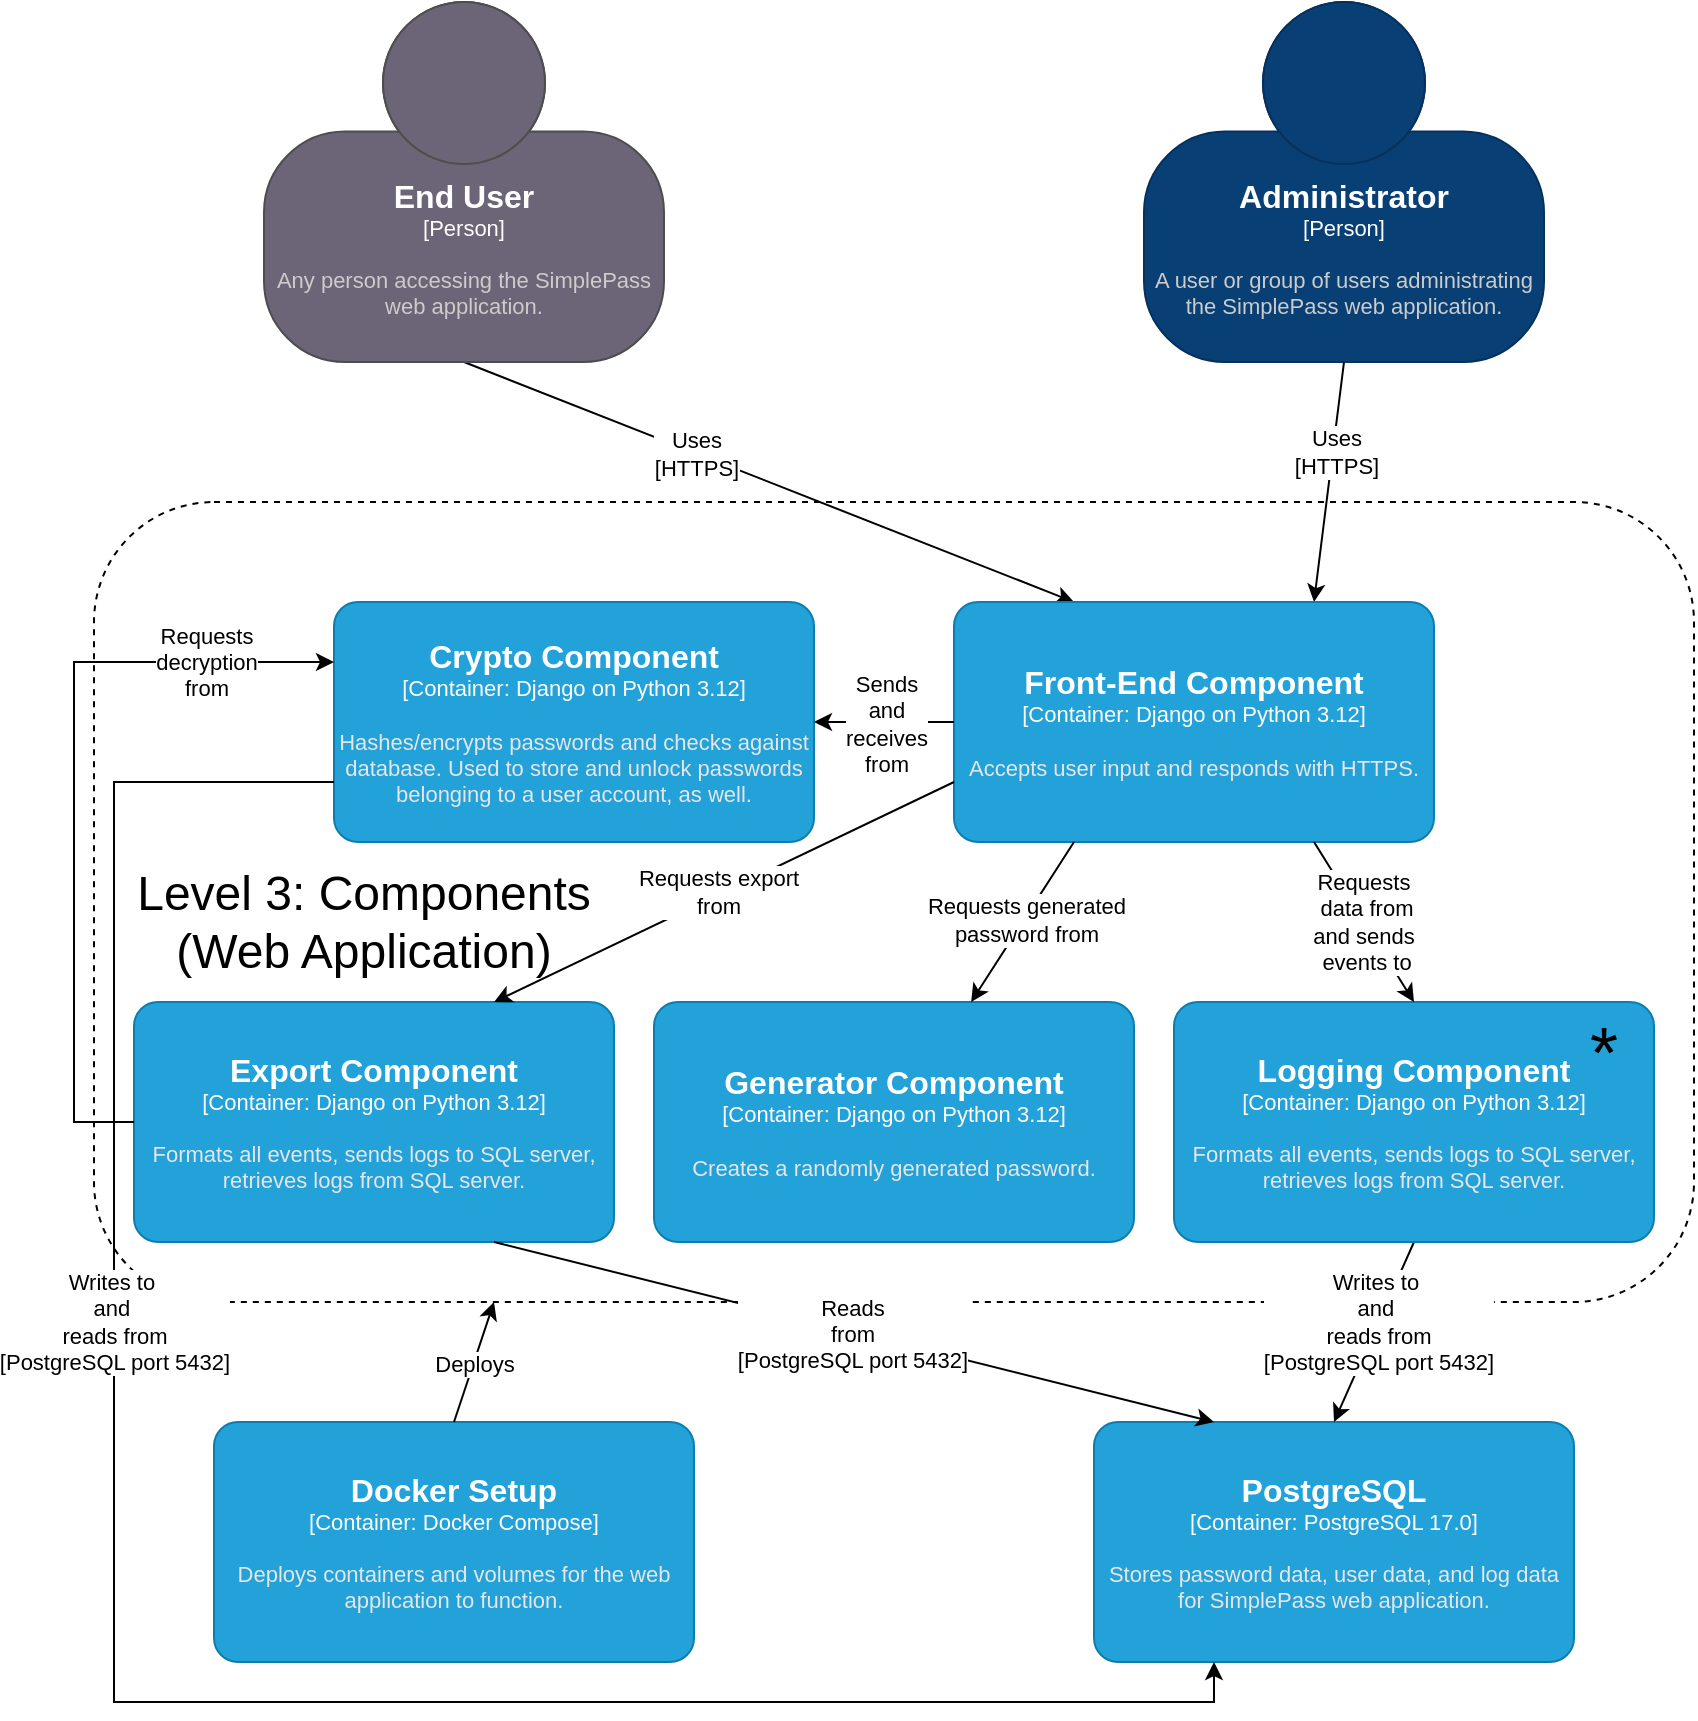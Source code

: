 <mxfile version="24.8.0">
  <diagram name="Page-1" id="7F-sC970J-qzRbGkCHU4">
    <mxGraphModel dx="2412" dy="818" grid="1" gridSize="10" guides="1" tooltips="1" connect="1" arrows="1" fold="1" page="1" pageScale="1" pageWidth="850" pageHeight="1100" math="0" shadow="0">
      <root>
        <mxCell id="0" />
        <mxCell id="1" parent="0" />
        <mxCell id="mfzZL3rOaDWxmd5_b0Gq-16" value="" style="rounded=1;whiteSpace=wrap;html=1;dotted=1;dashed=1;" parent="1" vertex="1">
          <mxGeometry x="20" y="300" width="800" height="400" as="geometry" />
        </mxCell>
        <object placeholders="1" c4Name="Administrator" c4Type="Person" c4Description="A user or group of users administrating the SimplePass web application. " label="&lt;font style=&quot;font-size: 16px&quot;&gt;&lt;b&gt;%c4Name%&lt;/b&gt;&lt;/font&gt;&lt;div&gt;[%c4Type%]&lt;/div&gt;&lt;br&gt;&lt;div&gt;&lt;font style=&quot;font-size: 11px&quot;&gt;&lt;font color=&quot;#cccccc&quot;&gt;%c4Description%&lt;/font&gt;&lt;/div&gt;" id="YkVNzX3B_mR5LUlFIM-c-4">
          <mxCell style="html=1;fontSize=11;dashed=0;whiteSpace=wrap;fillColor=#083F75;strokeColor=#06315C;fontColor=#ffffff;shape=mxgraph.c4.person2;align=center;metaEdit=1;points=[[0.5,0,0],[1,0.5,0],[1,0.75,0],[0.75,1,0],[0.5,1,0],[0.25,1,0],[0,0.75,0],[0,0.5,0]];resizable=0;" parent="1" vertex="1">
            <mxGeometry x="545" y="50" width="200" height="180" as="geometry" />
          </mxCell>
        </object>
        <mxCell id="YkVNzX3B_mR5LUlFIM-c-5" value="" style="endArrow=classic;html=1;rounded=0;exitX=0.5;exitY=1;exitDx=0;exitDy=0;exitPerimeter=0;entryX=0.25;entryY=0;entryDx=0;entryDy=0;entryPerimeter=0;" parent="1" source="rNSkfH_2zcLAFti8pb-L-14" target="mfzZL3rOaDWxmd5_b0Gq-14" edge="1">
          <mxGeometry width="50" height="50" relative="1" as="geometry">
            <mxPoint x="210" y="250" as="sourcePoint" />
            <mxPoint x="360" y="270" as="targetPoint" />
          </mxGeometry>
        </mxCell>
        <mxCell id="YkVNzX3B_mR5LUlFIM-c-8" value="Uses&lt;div&gt;[HTTPS]&lt;/div&gt;" style="edgeLabel;html=1;align=center;verticalAlign=middle;resizable=0;points=[];" parent="YkVNzX3B_mR5LUlFIM-c-5" vertex="1" connectable="0">
          <mxGeometry x="-0.241" relative="1" as="geometry">
            <mxPoint as="offset" />
          </mxGeometry>
        </mxCell>
        <mxCell id="YkVNzX3B_mR5LUlFIM-c-7" value="" style="endArrow=classic;html=1;rounded=0;exitX=0.5;exitY=1;exitDx=0;exitDy=0;exitPerimeter=0;entryX=0.75;entryY=0;entryDx=0;entryDy=0;entryPerimeter=0;" parent="1" source="YkVNzX3B_mR5LUlFIM-c-4" target="mfzZL3rOaDWxmd5_b0Gq-14" edge="1">
          <mxGeometry width="50" height="50" relative="1" as="geometry">
            <mxPoint x="660" y="350" as="sourcePoint" />
            <mxPoint x="470" y="270" as="targetPoint" />
          </mxGeometry>
        </mxCell>
        <mxCell id="YkVNzX3B_mR5LUlFIM-c-9" value="Uses&lt;div&gt;[HTTPS]&lt;/div&gt;" style="edgeLabel;html=1;align=center;verticalAlign=middle;resizable=0;points=[];" parent="YkVNzX3B_mR5LUlFIM-c-7" vertex="1" connectable="0">
          <mxGeometry x="-0.265" y="1" relative="1" as="geometry">
            <mxPoint as="offset" />
          </mxGeometry>
        </mxCell>
        <object placeholders="1" c4Name="End User" c4Type="Person" c4Description="Any person accessing the SimplePass web application. " label="&lt;font style=&quot;font-size: 16px&quot;&gt;&lt;b&gt;%c4Name%&lt;/b&gt;&lt;/font&gt;&lt;div&gt;[%c4Type%]&lt;/div&gt;&lt;br&gt;&lt;div&gt;&lt;font style=&quot;font-size: 11px&quot;&gt;&lt;font color=&quot;#cccccc&quot;&gt;%c4Description%&lt;/font&gt;&lt;/div&gt;" id="rNSkfH_2zcLAFti8pb-L-14">
          <mxCell style="html=1;fontSize=11;dashed=0;whiteSpace=wrap;fillColor=#6C6477;strokeColor=#4D4D4D;fontColor=#ffffff;shape=mxgraph.c4.person2;align=center;metaEdit=1;points=[[0.5,0,0],[1,0.5,0],[1,0.75,0],[0.75,1,0],[0.5,1,0],[0.25,1,0],[0,0.75,0],[0,0.5,0]];resizable=0;" parent="1" vertex="1">
            <mxGeometry x="105" y="50" width="200" height="180" as="geometry" />
          </mxCell>
        </object>
        <object placeholders="1" c4Name="Front-End Component" c4Type="Container" c4Technology="Django on Python 3.12" c4Description="Accepts user input and responds with HTTPS." label="&lt;font style=&quot;font-size: 16px&quot;&gt;&lt;b&gt;%c4Name%&lt;/b&gt;&lt;/font&gt;&lt;div&gt;[%c4Type%: %c4Technology%]&lt;/div&gt;&lt;br&gt;&lt;div&gt;&lt;font style=&quot;font-size: 11px&quot;&gt;&lt;font color=&quot;#E6E6E6&quot;&gt;%c4Description%&lt;/font&gt;&lt;/div&gt;" id="mfzZL3rOaDWxmd5_b0Gq-14">
          <mxCell style="rounded=1;whiteSpace=wrap;html=1;fontSize=11;labelBackgroundColor=none;fillColor=#23A2D9;fontColor=#ffffff;align=center;arcSize=10;strokeColor=#0E7DAD;metaEdit=1;resizable=0;points=[[0.25,0,0],[0.5,0,0],[0.75,0,0],[1,0.25,0],[1,0.5,0],[1,0.75,0],[0.75,1,0],[0.5,1,0],[0.25,1,0],[0,0.75,0],[0,0.5,0],[0,0.25,0]];" parent="1" vertex="1">
            <mxGeometry x="450" y="350" width="240" height="120" as="geometry" />
          </mxCell>
        </object>
        <object placeholders="1" c4Name="Docker Setup" c4Type="Container" c4Technology="Docker Compose" c4Description="Deploys containers and volumes for the web application to function. " label="&lt;font style=&quot;font-size: 16px&quot;&gt;&lt;b&gt;%c4Name%&lt;/b&gt;&lt;/font&gt;&lt;div&gt;[%c4Type%: %c4Technology%]&lt;/div&gt;&lt;br&gt;&lt;div&gt;&lt;font style=&quot;font-size: 11px&quot;&gt;&lt;font color=&quot;#E6E6E6&quot;&gt;%c4Description%&lt;/font&gt;&lt;/div&gt;" id="mfzZL3rOaDWxmd5_b0Gq-17">
          <mxCell style="rounded=1;whiteSpace=wrap;html=1;fontSize=11;labelBackgroundColor=none;fillColor=#23A2D9;fontColor=#ffffff;align=center;arcSize=10;strokeColor=#0E7DAD;metaEdit=1;resizable=0;points=[[0.25,0,0],[0.5,0,0],[0.75,0,0],[1,0.25,0],[1,0.5,0],[1,0.75,0],[0.75,1,0],[0.5,1,0],[0.25,1,0],[0,0.75,0],[0,0.5,0],[0,0.25,0]];" parent="1" vertex="1">
            <mxGeometry x="80" y="760" width="240" height="120" as="geometry" />
          </mxCell>
        </object>
        <mxCell id="mfzZL3rOaDWxmd5_b0Gq-18" value="" style="endArrow=classic;html=1;rounded=0;exitX=0.5;exitY=0;exitDx=0;exitDy=0;exitPerimeter=0;entryX=0.25;entryY=1;entryDx=0;entryDy=0;" parent="1" source="mfzZL3rOaDWxmd5_b0Gq-17" target="mfzZL3rOaDWxmd5_b0Gq-16" edge="1">
          <mxGeometry width="50" height="50" relative="1" as="geometry">
            <mxPoint x="260" y="560" as="sourcePoint" />
            <mxPoint x="230" y="890" as="targetPoint" />
          </mxGeometry>
        </mxCell>
        <mxCell id="mfzZL3rOaDWxmd5_b0Gq-20" value="Deploys" style="edgeLabel;html=1;align=center;verticalAlign=middle;resizable=0;points=[];" parent="mfzZL3rOaDWxmd5_b0Gq-18" vertex="1" connectable="0">
          <mxGeometry x="-0.037" relative="1" as="geometry">
            <mxPoint as="offset" />
          </mxGeometry>
        </mxCell>
        <object placeholders="1" c4Name="PostgreSQL" c4Type="Container" c4Technology="PostgreSQL 17.0" c4Description="Stores password data, user data, and log data for SimplePass web application. " label="&lt;font style=&quot;font-size: 16px&quot;&gt;&lt;b&gt;%c4Name%&lt;/b&gt;&lt;/font&gt;&lt;div&gt;[%c4Type%: %c4Technology%]&lt;/div&gt;&lt;br&gt;&lt;div&gt;&lt;font style=&quot;font-size: 11px&quot;&gt;&lt;font color=&quot;#E6E6E6&quot;&gt;%c4Description%&lt;/font&gt;&lt;/div&gt;" id="mfzZL3rOaDWxmd5_b0Gq-21">
          <mxCell style="rounded=1;whiteSpace=wrap;html=1;fontSize=11;labelBackgroundColor=none;fillColor=#23A2D9;fontColor=#ffffff;align=center;arcSize=10;strokeColor=#0E7DAD;metaEdit=1;resizable=0;points=[[0.25,0,0],[0.5,0,0],[0.75,0,0],[1,0.25,0],[1,0.5,0],[1,0.75,0],[0.75,1,0],[0.5,1,0],[0.25,1,0],[0,0.75,0],[0,0.5,0],[0,0.25,0]];" parent="1" vertex="1">
            <mxGeometry x="520" y="760" width="240" height="120" as="geometry" />
          </mxCell>
        </object>
        <mxCell id="mfzZL3rOaDWxmd5_b0Gq-28" value="" style="endArrow=classic;html=1;rounded=0;entryX=0.5;entryY=0;entryDx=0;entryDy=0;entryPerimeter=0;exitX=0.5;exitY=1;exitDx=0;exitDy=0;exitPerimeter=0;" parent="1" source="t7U2IoEQ8P-0aG7rWPqY-1" target="mfzZL3rOaDWxmd5_b0Gq-21" edge="1">
          <mxGeometry width="50" height="50" relative="1" as="geometry">
            <mxPoint x="370" y="880" as="sourcePoint" />
            <mxPoint x="310" y="410" as="targetPoint" />
          </mxGeometry>
        </mxCell>
        <mxCell id="mfzZL3rOaDWxmd5_b0Gq-29" value="Writes to&amp;nbsp;&lt;div&gt;and&amp;nbsp;&lt;/div&gt;&lt;div&gt;reads from&lt;/div&gt;&lt;div&gt;[PostgreSQL port 5432]&lt;/div&gt;" style="edgeLabel;html=1;align=center;verticalAlign=middle;resizable=0;points=[];" parent="mfzZL3rOaDWxmd5_b0Gq-28" vertex="1" connectable="0">
          <mxGeometry x="0.009" relative="1" as="geometry">
            <mxPoint x="2" y="-5" as="offset" />
          </mxGeometry>
        </mxCell>
        <mxCell id="mfzZL3rOaDWxmd5_b0Gq-32" value="&lt;font style=&quot;font-size: 24px;&quot;&gt;Level 3: Components (Web Application)&lt;/font&gt;" style="text;html=1;align=center;verticalAlign=middle;whiteSpace=wrap;rounded=0;" parent="1" vertex="1">
          <mxGeometry x="10" y="470" width="290" height="80" as="geometry" />
        </mxCell>
        <object placeholders="1" c4Name="Logging Component" c4Type="Container" c4Technology="Django on Python 3.12" c4Description="Formats all events, sends logs to SQL server, retrieves logs from SQL server. " label="&lt;font style=&quot;font-size: 16px&quot;&gt;&lt;b&gt;%c4Name%&lt;/b&gt;&lt;/font&gt;&lt;div&gt;[%c4Type%: %c4Technology%]&lt;/div&gt;&lt;br&gt;&lt;div&gt;&lt;font style=&quot;font-size: 11px&quot;&gt;&lt;font color=&quot;#E6E6E6&quot;&gt;%c4Description%&lt;/font&gt;&lt;/div&gt;" id="t7U2IoEQ8P-0aG7rWPqY-1">
          <mxCell style="rounded=1;whiteSpace=wrap;html=1;fontSize=11;labelBackgroundColor=none;fillColor=#23A2D9;fontColor=#ffffff;align=center;arcSize=10;strokeColor=#0E7DAD;metaEdit=1;resizable=0;points=[[0.25,0,0],[0.5,0,0],[0.75,0,0],[1,0.25,0],[1,0.5,0],[1,0.75,0],[0.75,1,0],[0.5,1,0],[0.25,1,0],[0,0.75,0],[0,0.5,0],[0,0.25,0]];" vertex="1" parent="1">
            <mxGeometry x="560" y="550" width="240" height="120" as="geometry" />
          </mxCell>
        </object>
        <object placeholders="1" c4Name="Generator Component" c4Type="Container" c4Technology="Django on Python 3.12" c4Description="Creates a randomly generated password." label="&lt;font style=&quot;font-size: 16px&quot;&gt;&lt;b&gt;%c4Name%&lt;/b&gt;&lt;/font&gt;&lt;div&gt;[%c4Type%: %c4Technology%]&lt;/div&gt;&lt;br&gt;&lt;div&gt;&lt;font style=&quot;font-size: 11px&quot;&gt;&lt;font color=&quot;#E6E6E6&quot;&gt;%c4Description%&lt;/font&gt;&lt;/div&gt;" id="t7U2IoEQ8P-0aG7rWPqY-2">
          <mxCell style="rounded=1;whiteSpace=wrap;html=1;fontSize=11;labelBackgroundColor=none;fillColor=#23A2D9;fontColor=#ffffff;align=center;arcSize=10;strokeColor=#0E7DAD;metaEdit=1;resizable=0;points=[[0.25,0,0],[0.5,0,0],[0.75,0,0],[1,0.25,0],[1,0.5,0],[1,0.75,0],[0.75,1,0],[0.5,1,0],[0.25,1,0],[0,0.75,0],[0,0.5,0],[0,0.25,0]];" vertex="1" parent="1">
            <mxGeometry x="300" y="550" width="240" height="120" as="geometry" />
          </mxCell>
        </object>
        <object placeholders="1" c4Name="Export Component" c4Type="Container" c4Technology="Django on Python 3.12" c4Description="Formats all events, sends logs to SQL server, retrieves logs from SQL server. " label="&lt;font style=&quot;font-size: 16px&quot;&gt;&lt;b&gt;%c4Name%&lt;/b&gt;&lt;/font&gt;&lt;div&gt;[%c4Type%: %c4Technology%]&lt;/div&gt;&lt;br&gt;&lt;div&gt;&lt;font style=&quot;font-size: 11px&quot;&gt;&lt;font color=&quot;#E6E6E6&quot;&gt;%c4Description%&lt;/font&gt;&lt;/div&gt;" id="t7U2IoEQ8P-0aG7rWPqY-3">
          <mxCell style="rounded=1;whiteSpace=wrap;html=1;fontSize=11;labelBackgroundColor=none;fillColor=#23A2D9;fontColor=#ffffff;align=center;arcSize=10;strokeColor=#0E7DAD;metaEdit=1;resizable=0;points=[[0.25,0,0],[0.5,0,0],[0.75,0,0],[1,0.25,0],[1,0.5,0],[1,0.75,0],[0.75,1,0],[0.5,1,0],[0.25,1,0],[0,0.75,0],[0,0.5,0],[0,0.25,0]];" vertex="1" parent="1">
            <mxGeometry x="40" y="550" width="240" height="120" as="geometry" />
          </mxCell>
        </object>
        <mxCell id="t7U2IoEQ8P-0aG7rWPqY-7" value="&lt;font style=&quot;font-size: 36px;&quot;&gt;*&lt;/font&gt;" style="text;html=1;align=center;verticalAlign=middle;whiteSpace=wrap;rounded=0;" vertex="1" parent="1">
          <mxGeometry x="745" y="560" width="60" height="30" as="geometry" />
        </mxCell>
        <mxCell id="t7U2IoEQ8P-0aG7rWPqY-9" value="" style="endArrow=classic;html=1;rounded=0;exitX=0.75;exitY=1;exitDx=0;exitDy=0;exitPerimeter=0;entryX=0.5;entryY=0;entryDx=0;entryDy=0;entryPerimeter=0;" edge="1" parent="1" source="mfzZL3rOaDWxmd5_b0Gq-14" target="t7U2IoEQ8P-0aG7rWPqY-1">
          <mxGeometry width="50" height="50" relative="1" as="geometry">
            <mxPoint x="560" y="540" as="sourcePoint" />
            <mxPoint x="610" y="490" as="targetPoint" />
          </mxGeometry>
        </mxCell>
        <mxCell id="t7U2IoEQ8P-0aG7rWPqY-10" value="Requests&amp;nbsp;&lt;div&gt;data from&lt;/div&gt;&lt;div&gt;and sends&amp;nbsp;&lt;/div&gt;&lt;div&gt;events to&lt;/div&gt;" style="edgeLabel;html=1;align=center;verticalAlign=middle;resizable=0;points=[];" vertex="1" connectable="0" parent="t7U2IoEQ8P-0aG7rWPqY-9">
          <mxGeometry x="0.01" y="1" relative="1" as="geometry">
            <mxPoint as="offset" />
          </mxGeometry>
        </mxCell>
        <object placeholders="1" c4Name="Crypto Component" c4Type="Container" c4Technology="Django on Python 3.12" c4Description="Hashes/encrypts passwords and checks against database. Used to store and unlock passwords belonging to a user account, as well." label="&lt;font style=&quot;font-size: 16px&quot;&gt;&lt;b&gt;%c4Name%&lt;/b&gt;&lt;/font&gt;&lt;div&gt;[%c4Type%: %c4Technology%]&lt;/div&gt;&lt;br&gt;&lt;div&gt;&lt;font style=&quot;font-size: 11px&quot;&gt;&lt;font color=&quot;#E6E6E6&quot;&gt;%c4Description%&lt;/font&gt;&lt;/div&gt;" id="t7U2IoEQ8P-0aG7rWPqY-11">
          <mxCell style="rounded=1;whiteSpace=wrap;html=1;fontSize=11;labelBackgroundColor=none;fillColor=#23A2D9;fontColor=#ffffff;align=center;arcSize=10;strokeColor=#0E7DAD;metaEdit=1;resizable=0;points=[[0.25,0,0],[0.5,0,0],[0.75,0,0],[1,0.25,0],[1,0.5,0],[1,0.75,0],[0.75,1,0],[0.5,1,0],[0.25,1,0],[0,0.75,0],[0,0.5,0],[0,0.25,0]];" vertex="1" parent="1">
            <mxGeometry x="140" y="350" width="240" height="120" as="geometry" />
          </mxCell>
        </object>
        <mxCell id="t7U2IoEQ8P-0aG7rWPqY-12" style="edgeStyle=orthogonalEdgeStyle;rounded=0;orthogonalLoop=1;jettySize=auto;html=1;exitX=0;exitY=0.75;exitDx=0;exitDy=0;exitPerimeter=0;entryX=0.25;entryY=1;entryDx=0;entryDy=0;entryPerimeter=0;" edge="1" parent="1" source="t7U2IoEQ8P-0aG7rWPqY-11" target="mfzZL3rOaDWxmd5_b0Gq-21">
          <mxGeometry relative="1" as="geometry">
            <Array as="points">
              <mxPoint x="30" y="440" />
              <mxPoint x="30" y="900" />
              <mxPoint x="580" y="900" />
            </Array>
          </mxGeometry>
        </mxCell>
        <mxCell id="t7U2IoEQ8P-0aG7rWPqY-13" value="Writes to&amp;nbsp;&lt;div&gt;and&amp;nbsp;&lt;/div&gt;&lt;div&gt;reads from&lt;/div&gt;&lt;div&gt;[PostgreSQL port 5432]&lt;/div&gt;" style="edgeLabel;html=1;align=center;verticalAlign=middle;resizable=0;points=[];" vertex="1" connectable="0" parent="t7U2IoEQ8P-0aG7rWPqY-12">
          <mxGeometry x="-0.43" y="2" relative="1" as="geometry">
            <mxPoint x="-2" y="55" as="offset" />
          </mxGeometry>
        </mxCell>
        <mxCell id="t7U2IoEQ8P-0aG7rWPqY-14" value="" style="endArrow=classic;html=1;rounded=0;exitX=0.25;exitY=1;exitDx=0;exitDy=0;exitPerimeter=0;" edge="1" parent="1" source="mfzZL3rOaDWxmd5_b0Gq-14" target="t7U2IoEQ8P-0aG7rWPqY-2">
          <mxGeometry width="50" height="50" relative="1" as="geometry">
            <mxPoint x="420" y="520" as="sourcePoint" />
            <mxPoint x="470" y="470" as="targetPoint" />
          </mxGeometry>
        </mxCell>
        <mxCell id="t7U2IoEQ8P-0aG7rWPqY-15" value="Requests generated&lt;div&gt;password from&lt;/div&gt;" style="edgeLabel;html=1;align=center;verticalAlign=middle;resizable=0;points=[];" vertex="1" connectable="0" parent="t7U2IoEQ8P-0aG7rWPqY-14">
          <mxGeometry x="-0.04" relative="1" as="geometry">
            <mxPoint as="offset" />
          </mxGeometry>
        </mxCell>
        <mxCell id="t7U2IoEQ8P-0aG7rWPqY-16" style="edgeStyle=orthogonalEdgeStyle;rounded=0;orthogonalLoop=1;jettySize=auto;html=1;exitX=0;exitY=0.5;exitDx=0;exitDy=0;exitPerimeter=0;entryX=1;entryY=0.5;entryDx=0;entryDy=0;entryPerimeter=0;" edge="1" parent="1" source="mfzZL3rOaDWxmd5_b0Gq-14" target="t7U2IoEQ8P-0aG7rWPqY-11">
          <mxGeometry relative="1" as="geometry" />
        </mxCell>
        <mxCell id="t7U2IoEQ8P-0aG7rWPqY-17" value="Sends&lt;div&gt;and&lt;/div&gt;&lt;div&gt;receives&lt;/div&gt;&lt;div&gt;from&lt;/div&gt;" style="edgeLabel;html=1;align=center;verticalAlign=middle;resizable=0;points=[];" vertex="1" connectable="0" parent="t7U2IoEQ8P-0aG7rWPqY-16">
          <mxGeometry x="-0.017" y="1" relative="1" as="geometry">
            <mxPoint as="offset" />
          </mxGeometry>
        </mxCell>
        <mxCell id="t7U2IoEQ8P-0aG7rWPqY-18" value="" style="endArrow=classic;html=1;rounded=0;exitX=0.75;exitY=1;exitDx=0;exitDy=0;exitPerimeter=0;entryX=0.25;entryY=0;entryDx=0;entryDy=0;entryPerimeter=0;" edge="1" parent="1" source="t7U2IoEQ8P-0aG7rWPqY-3" target="mfzZL3rOaDWxmd5_b0Gq-21">
          <mxGeometry width="50" height="50" relative="1" as="geometry">
            <mxPoint x="320" y="750" as="sourcePoint" />
            <mxPoint x="370" y="700" as="targetPoint" />
          </mxGeometry>
        </mxCell>
        <mxCell id="t7U2IoEQ8P-0aG7rWPqY-19" value="Reads&lt;div&gt;from&lt;/div&gt;&lt;div&gt;[PostgreSQL port 5432]&lt;/div&gt;" style="edgeLabel;html=1;align=center;verticalAlign=middle;resizable=0;points=[];" vertex="1" connectable="0" parent="t7U2IoEQ8P-0aG7rWPqY-18">
          <mxGeometry x="-0.006" y="-1" relative="1" as="geometry">
            <mxPoint as="offset" />
          </mxGeometry>
        </mxCell>
        <mxCell id="t7U2IoEQ8P-0aG7rWPqY-21" value="" style="endArrow=classic;html=1;rounded=0;exitX=0;exitY=0.75;exitDx=0;exitDy=0;exitPerimeter=0;entryX=0.75;entryY=0;entryDx=0;entryDy=0;entryPerimeter=0;" edge="1" parent="1" source="mfzZL3rOaDWxmd5_b0Gq-14" target="t7U2IoEQ8P-0aG7rWPqY-3">
          <mxGeometry width="50" height="50" relative="1" as="geometry">
            <mxPoint x="370" y="540" as="sourcePoint" />
            <mxPoint x="420" y="490" as="targetPoint" />
          </mxGeometry>
        </mxCell>
        <mxCell id="t7U2IoEQ8P-0aG7rWPqY-22" value="Requests export&lt;div&gt;from&lt;/div&gt;" style="edgeLabel;html=1;align=center;verticalAlign=middle;resizable=0;points=[];" vertex="1" connectable="0" parent="t7U2IoEQ8P-0aG7rWPqY-21">
          <mxGeometry x="0.016" y="-1" relative="1" as="geometry">
            <mxPoint x="-1" as="offset" />
          </mxGeometry>
        </mxCell>
        <mxCell id="t7U2IoEQ8P-0aG7rWPqY-23" style="edgeStyle=orthogonalEdgeStyle;rounded=0;orthogonalLoop=1;jettySize=auto;html=1;exitX=0;exitY=0.5;exitDx=0;exitDy=0;exitPerimeter=0;entryX=0;entryY=0.25;entryDx=0;entryDy=0;entryPerimeter=0;" edge="1" parent="1" source="t7U2IoEQ8P-0aG7rWPqY-3" target="t7U2IoEQ8P-0aG7rWPqY-11">
          <mxGeometry relative="1" as="geometry">
            <Array as="points">
              <mxPoint x="10" y="610" />
              <mxPoint x="10" y="380" />
            </Array>
          </mxGeometry>
        </mxCell>
        <mxCell id="t7U2IoEQ8P-0aG7rWPqY-24" value="Requests&lt;div&gt;decryption&lt;/div&gt;&lt;div&gt;from&lt;/div&gt;" style="edgeLabel;html=1;align=center;verticalAlign=middle;resizable=0;points=[];" vertex="1" connectable="0" parent="t7U2IoEQ8P-0aG7rWPqY-23">
          <mxGeometry x="0.673" relative="1" as="geometry">
            <mxPoint as="offset" />
          </mxGeometry>
        </mxCell>
      </root>
    </mxGraphModel>
  </diagram>
</mxfile>
